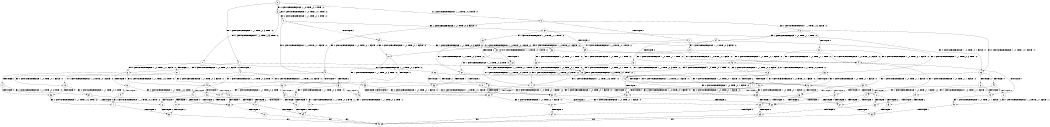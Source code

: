 digraph BCG {
size = "7, 10.5";
center = TRUE;
node [shape = circle];
0 [peripheries = 2];
0 -> 1 [label = "EX !1 !ATOMIC_EXCH_BRANCH (1, +1, TRUE, +0, 3, TRUE) !:0:"];
0 -> 2 [label = "EX !2 !ATOMIC_EXCH_BRANCH (1, +1, TRUE, +0, 2, TRUE) !:0:"];
0 -> 3 [label = "EX !0 !ATOMIC_EXCH_BRANCH (1, +0, TRUE, +0, 1, TRUE) !:0:"];
1 -> 4 [label = "TERMINATE !1"];
1 -> 5 [label = "EX !2 !ATOMIC_EXCH_BRANCH (1, +1, TRUE, +0, 2, FALSE) !:0:"];
1 -> 6 [label = "EX !0 !ATOMIC_EXCH_BRANCH (1, +0, TRUE, +0, 1, FALSE) !:0:"];
2 -> 7 [label = "TERMINATE !2"];
2 -> 8 [label = "EX !1 !ATOMIC_EXCH_BRANCH (1, +1, TRUE, +0, 3, FALSE) !:0:"];
2 -> 9 [label = "EX !0 !ATOMIC_EXCH_BRANCH (1, +0, TRUE, +0, 1, FALSE) !:0:"];
3 -> 10 [label = "EX !1 !ATOMIC_EXCH_BRANCH (1, +1, TRUE, +0, 3, TRUE) !:0:"];
3 -> 11 [label = "EX !2 !ATOMIC_EXCH_BRANCH (1, +1, TRUE, +0, 2, TRUE) !:0:"];
3 -> 3 [label = "EX !0 !ATOMIC_EXCH_BRANCH (1, +0, TRUE, +0, 1, TRUE) !:0:"];
4 -> 12 [label = "EX !2 !ATOMIC_EXCH_BRANCH (1, +1, TRUE, +0, 2, FALSE) !:0:"];
4 -> 13 [label = "EX !0 !ATOMIC_EXCH_BRANCH (1, +0, TRUE, +0, 1, FALSE) !:0:"];
5 -> 14 [label = "TERMINATE !1"];
5 -> 15 [label = "TERMINATE !2"];
5 -> 16 [label = "EX !0 !ATOMIC_EXCH_BRANCH (1, +0, TRUE, +0, 1, FALSE) !:0:"];
6 -> 17 [label = "TERMINATE !1"];
6 -> 18 [label = "TERMINATE !0"];
6 -> 19 [label = "EX !2 !ATOMIC_EXCH_BRANCH (1, +1, TRUE, +0, 2, TRUE) !:0:"];
7 -> 20 [label = "EX !1 !ATOMIC_EXCH_BRANCH (1, +1, TRUE, +0, 3, FALSE) !:0:"];
7 -> 21 [label = "EX !0 !ATOMIC_EXCH_BRANCH (1, +0, TRUE, +0, 1, FALSE) !:0:"];
8 -> 22 [label = "TERMINATE !2"];
8 -> 23 [label = "EX !0 !ATOMIC_EXCH_BRANCH (1, +0, TRUE, +0, 1, FALSE) !:0:"];
8 -> 24 [label = "EX !1 !ATOMIC_EXCH_BRANCH (1, +0, TRUE, +1, 1, TRUE) !:0:"];
9 -> 25 [label = "TERMINATE !2"];
9 -> 26 [label = "TERMINATE !0"];
9 -> 19 [label = "EX !1 !ATOMIC_EXCH_BRANCH (1, +1, TRUE, +0, 3, TRUE) !:0:"];
10 -> 27 [label = "TERMINATE !1"];
10 -> 28 [label = "EX !2 !ATOMIC_EXCH_BRANCH (1, +1, TRUE, +0, 2, FALSE) !:0:"];
10 -> 6 [label = "EX !0 !ATOMIC_EXCH_BRANCH (1, +0, TRUE, +0, 1, FALSE) !:0:"];
11 -> 29 [label = "TERMINATE !2"];
11 -> 30 [label = "EX !1 !ATOMIC_EXCH_BRANCH (1, +1, TRUE, +0, 3, FALSE) !:0:"];
11 -> 9 [label = "EX !0 !ATOMIC_EXCH_BRANCH (1, +0, TRUE, +0, 1, FALSE) !:0:"];
12 -> 31 [label = "TERMINATE !2"];
12 -> 32 [label = "EX !0 !ATOMIC_EXCH_BRANCH (1, +0, TRUE, +0, 1, FALSE) !:0:"];
13 -> 33 [label = "TERMINATE !0"];
13 -> 34 [label = "EX !2 !ATOMIC_EXCH_BRANCH (1, +1, TRUE, +0, 2, TRUE) !:0:"];
14 -> 31 [label = "TERMINATE !2"];
14 -> 32 [label = "EX !0 !ATOMIC_EXCH_BRANCH (1, +0, TRUE, +0, 1, FALSE) !:0:"];
15 -> 31 [label = "TERMINATE !1"];
15 -> 35 [label = "EX !0 !ATOMIC_EXCH_BRANCH (1, +0, TRUE, +0, 1, FALSE) !:0:"];
16 -> 36 [label = "TERMINATE !1"];
16 -> 37 [label = "TERMINATE !2"];
16 -> 38 [label = "TERMINATE !0"];
17 -> 33 [label = "TERMINATE !0"];
17 -> 34 [label = "EX !2 !ATOMIC_EXCH_BRANCH (1, +1, TRUE, +0, 2, TRUE) !:0:"];
18 -> 39 [label = "TERMINATE !1"];
18 -> 40 [label = "EX !2 !ATOMIC_EXCH_BRANCH (1, +1, TRUE, +0, 2, TRUE) !:1:"];
19 -> 41 [label = "TERMINATE !1"];
19 -> 42 [label = "TERMINATE !2"];
19 -> 43 [label = "TERMINATE !0"];
20 -> 44 [label = "EX !0 !ATOMIC_EXCH_BRANCH (1, +0, TRUE, +0, 1, FALSE) !:0:"];
20 -> 45 [label = "EX !1 !ATOMIC_EXCH_BRANCH (1, +0, TRUE, +1, 1, TRUE) !:0:"];
21 -> 46 [label = "TERMINATE !0"];
21 -> 47 [label = "EX !1 !ATOMIC_EXCH_BRANCH (1, +1, TRUE, +0, 3, TRUE) !:0:"];
22 -> 44 [label = "EX !0 !ATOMIC_EXCH_BRANCH (1, +0, TRUE, +0, 1, FALSE) !:0:"];
22 -> 45 [label = "EX !1 !ATOMIC_EXCH_BRANCH (1, +0, TRUE, +1, 1, TRUE) !:0:"];
23 -> 48 [label = "TERMINATE !2"];
23 -> 49 [label = "TERMINATE !0"];
23 -> 50 [label = "EX !1 !ATOMIC_EXCH_BRANCH (1, +0, TRUE, +1, 1, FALSE) !:0:"];
24 -> 51 [label = "TERMINATE !2"];
24 -> 52 [label = "EX !0 !ATOMIC_EXCH_BRANCH (1, +0, TRUE, +0, 1, TRUE) !:0:"];
24 -> 53 [label = "EX !1 !ATOMIC_EXCH_BRANCH (1, +1, TRUE, +0, 3, TRUE) !:0:"];
25 -> 46 [label = "TERMINATE !0"];
25 -> 47 [label = "EX !1 !ATOMIC_EXCH_BRANCH (1, +1, TRUE, +0, 3, TRUE) !:0:"];
26 -> 54 [label = "TERMINATE !2"];
26 -> 40 [label = "EX !1 !ATOMIC_EXCH_BRANCH (1, +1, TRUE, +0, 3, TRUE) !:1:"];
27 -> 55 [label = "EX !2 !ATOMIC_EXCH_BRANCH (1, +1, TRUE, +0, 2, FALSE) !:0:"];
27 -> 13 [label = "EX !0 !ATOMIC_EXCH_BRANCH (1, +0, TRUE, +0, 1, FALSE) !:0:"];
28 -> 56 [label = "TERMINATE !1"];
28 -> 57 [label = "TERMINATE !2"];
28 -> 16 [label = "EX !0 !ATOMIC_EXCH_BRANCH (1, +0, TRUE, +0, 1, FALSE) !:0:"];
29 -> 58 [label = "EX !1 !ATOMIC_EXCH_BRANCH (1, +1, TRUE, +0, 3, FALSE) !:0:"];
29 -> 21 [label = "EX !0 !ATOMIC_EXCH_BRANCH (1, +0, TRUE, +0, 1, FALSE) !:0:"];
30 -> 59 [label = "TERMINATE !2"];
30 -> 60 [label = "EX !1 !ATOMIC_EXCH_BRANCH (1, +0, TRUE, +1, 1, TRUE) !:0:"];
30 -> 23 [label = "EX !0 !ATOMIC_EXCH_BRANCH (1, +0, TRUE, +0, 1, FALSE) !:0:"];
31 -> 61 [label = "EX !0 !ATOMIC_EXCH_BRANCH (1, +0, TRUE, +0, 1, FALSE) !:0:"];
32 -> 62 [label = "TERMINATE !2"];
32 -> 63 [label = "TERMINATE !0"];
33 -> 64 [label = "EX !2 !ATOMIC_EXCH_BRANCH (1, +1, TRUE, +0, 2, TRUE) !:2:"];
34 -> 65 [label = "TERMINATE !2"];
34 -> 66 [label = "TERMINATE !0"];
35 -> 62 [label = "TERMINATE !1"];
35 -> 67 [label = "TERMINATE !0"];
36 -> 62 [label = "TERMINATE !2"];
36 -> 63 [label = "TERMINATE !0"];
37 -> 62 [label = "TERMINATE !1"];
37 -> 67 [label = "TERMINATE !0"];
38 -> 68 [label = "TERMINATE !1"];
38 -> 69 [label = "TERMINATE !2"];
39 -> 64 [label = "EX !2 !ATOMIC_EXCH_BRANCH (1, +1, TRUE, +0, 2, TRUE) !:2:"];
40 -> 70 [label = "TERMINATE !1"];
40 -> 71 [label = "TERMINATE !2"];
41 -> 65 [label = "TERMINATE !2"];
41 -> 66 [label = "TERMINATE !0"];
42 -> 65 [label = "TERMINATE !1"];
42 -> 72 [label = "TERMINATE !0"];
43 -> 70 [label = "TERMINATE !1"];
43 -> 71 [label = "TERMINATE !2"];
44 -> 73 [label = "TERMINATE !0"];
44 -> 74 [label = "EX !1 !ATOMIC_EXCH_BRANCH (1, +0, TRUE, +1, 1, FALSE) !:0:"];
45 -> 75 [label = "EX !0 !ATOMIC_EXCH_BRANCH (1, +0, TRUE, +0, 1, TRUE) !:0:"];
45 -> 76 [label = "EX !1 !ATOMIC_EXCH_BRANCH (1, +1, TRUE, +0, 3, TRUE) !:0:"];
46 -> 77 [label = "EX !1 !ATOMIC_EXCH_BRANCH (1, +1, TRUE, +0, 3, TRUE) !:1:"];
47 -> 65 [label = "TERMINATE !1"];
47 -> 72 [label = "TERMINATE !0"];
48 -> 73 [label = "TERMINATE !0"];
48 -> 74 [label = "EX !1 !ATOMIC_EXCH_BRANCH (1, +0, TRUE, +1, 1, FALSE) !:0:"];
49 -> 78 [label = "TERMINATE !2"];
49 -> 79 [label = "EX !1 !ATOMIC_EXCH_BRANCH (1, +0, TRUE, +1, 1, FALSE) !:1:"];
50 -> 36 [label = "TERMINATE !1"];
50 -> 37 [label = "TERMINATE !2"];
50 -> 38 [label = "TERMINATE !0"];
51 -> 75 [label = "EX !0 !ATOMIC_EXCH_BRANCH (1, +0, TRUE, +0, 1, TRUE) !:0:"];
51 -> 76 [label = "EX !1 !ATOMIC_EXCH_BRANCH (1, +1, TRUE, +0, 3, TRUE) !:0:"];
52 -> 80 [label = "TERMINATE !2"];
52 -> 81 [label = "EX !1 !ATOMIC_EXCH_BRANCH (1, +1, TRUE, +0, 3, TRUE) !:0:"];
52 -> 52 [label = "EX !0 !ATOMIC_EXCH_BRANCH (1, +0, TRUE, +0, 1, TRUE) !:0:"];
53 -> 14 [label = "TERMINATE !1"];
53 -> 15 [label = "TERMINATE !2"];
53 -> 16 [label = "EX !0 !ATOMIC_EXCH_BRANCH (1, +0, TRUE, +0, 1, FALSE) !:0:"];
54 -> 77 [label = "EX !1 !ATOMIC_EXCH_BRANCH (1, +1, TRUE, +0, 3, TRUE) !:1:"];
55 -> 82 [label = "TERMINATE !2"];
55 -> 32 [label = "EX !0 !ATOMIC_EXCH_BRANCH (1, +0, TRUE, +0, 1, FALSE) !:0:"];
56 -> 82 [label = "TERMINATE !2"];
56 -> 32 [label = "EX !0 !ATOMIC_EXCH_BRANCH (1, +0, TRUE, +0, 1, FALSE) !:0:"];
57 -> 82 [label = "TERMINATE !1"];
57 -> 35 [label = "EX !0 !ATOMIC_EXCH_BRANCH (1, +0, TRUE, +0, 1, FALSE) !:0:"];
58 -> 83 [label = "EX !1 !ATOMIC_EXCH_BRANCH (1, +0, TRUE, +1, 1, TRUE) !:0:"];
58 -> 44 [label = "EX !0 !ATOMIC_EXCH_BRANCH (1, +0, TRUE, +0, 1, FALSE) !:0:"];
59 -> 83 [label = "EX !1 !ATOMIC_EXCH_BRANCH (1, +0, TRUE, +1, 1, TRUE) !:0:"];
59 -> 44 [label = "EX !0 !ATOMIC_EXCH_BRANCH (1, +0, TRUE, +0, 1, FALSE) !:0:"];
60 -> 80 [label = "TERMINATE !2"];
60 -> 81 [label = "EX !1 !ATOMIC_EXCH_BRANCH (1, +1, TRUE, +0, 3, TRUE) !:0:"];
60 -> 52 [label = "EX !0 !ATOMIC_EXCH_BRANCH (1, +0, TRUE, +0, 1, TRUE) !:0:"];
61 -> 84 [label = "TERMINATE !0"];
62 -> 84 [label = "TERMINATE !0"];
63 -> 85 [label = "TERMINATE !2"];
64 -> 86 [label = "TERMINATE !2"];
65 -> 87 [label = "TERMINATE !0"];
66 -> 86 [label = "TERMINATE !2"];
67 -> 88 [label = "TERMINATE !1"];
68 -> 85 [label = "TERMINATE !2"];
69 -> 88 [label = "TERMINATE !1"];
70 -> 86 [label = "TERMINATE !2"];
71 -> 89 [label = "TERMINATE !1"];
72 -> 89 [label = "TERMINATE !1"];
73 -> 90 [label = "EX !1 !ATOMIC_EXCH_BRANCH (1, +0, TRUE, +1, 1, FALSE) !:1:"];
74 -> 62 [label = "TERMINATE !1"];
74 -> 67 [label = "TERMINATE !0"];
75 -> 91 [label = "EX !1 !ATOMIC_EXCH_BRANCH (1, +1, TRUE, +0, 3, TRUE) !:0:"];
75 -> 75 [label = "EX !0 !ATOMIC_EXCH_BRANCH (1, +0, TRUE, +0, 1, TRUE) !:0:"];
76 -> 31 [label = "TERMINATE !1"];
76 -> 35 [label = "EX !0 !ATOMIC_EXCH_BRANCH (1, +0, TRUE, +0, 1, FALSE) !:0:"];
77 -> 89 [label = "TERMINATE !1"];
78 -> 90 [label = "EX !1 !ATOMIC_EXCH_BRANCH (1, +0, TRUE, +1, 1, FALSE) !:1:"];
79 -> 68 [label = "TERMINATE !1"];
79 -> 69 [label = "TERMINATE !2"];
80 -> 91 [label = "EX !1 !ATOMIC_EXCH_BRANCH (1, +1, TRUE, +0, 3, TRUE) !:0:"];
80 -> 75 [label = "EX !0 !ATOMIC_EXCH_BRANCH (1, +0, TRUE, +0, 1, TRUE) !:0:"];
81 -> 56 [label = "TERMINATE !1"];
81 -> 57 [label = "TERMINATE !2"];
81 -> 16 [label = "EX !0 !ATOMIC_EXCH_BRANCH (1, +0, TRUE, +0, 1, FALSE) !:0:"];
82 -> 61 [label = "EX !0 !ATOMIC_EXCH_BRANCH (1, +0, TRUE, +0, 1, FALSE) !:0:"];
83 -> 91 [label = "EX !1 !ATOMIC_EXCH_BRANCH (1, +1, TRUE, +0, 3, TRUE) !:0:"];
83 -> 75 [label = "EX !0 !ATOMIC_EXCH_BRANCH (1, +0, TRUE, +0, 1, TRUE) !:0:"];
84 -> 92 [label = "exit"];
85 -> 92 [label = "exit"];
86 -> 92 [label = "exit"];
87 -> 92 [label = "exit"];
88 -> 92 [label = "exit"];
89 -> 92 [label = "exit"];
90 -> 88 [label = "TERMINATE !1"];
91 -> 82 [label = "TERMINATE !1"];
91 -> 35 [label = "EX !0 !ATOMIC_EXCH_BRANCH (1, +0, TRUE, +0, 1, FALSE) !:0:"];
}
